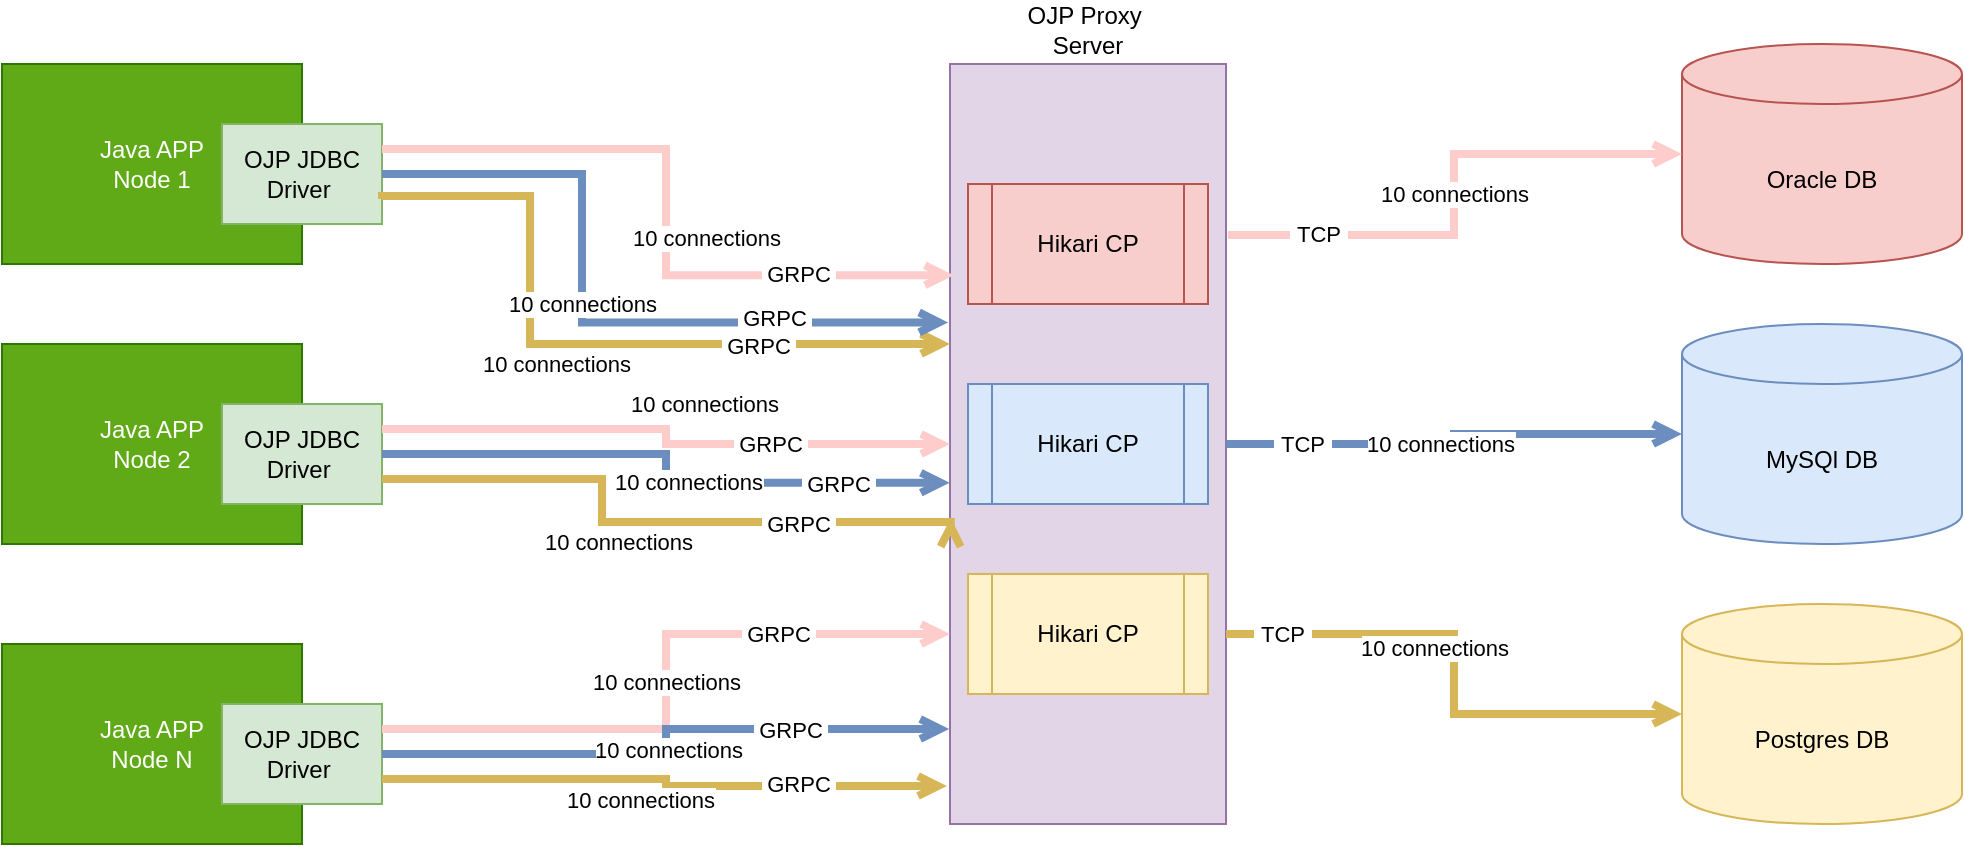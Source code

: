 <mxfile version="26.2.8">
  <diagram name="Page-1" id="Q6BJtrM2q21YROULOjPX">
    <mxGraphModel dx="1130" dy="665" grid="1" gridSize="10" guides="1" tooltips="1" connect="1" arrows="1" fold="1" page="1" pageScale="1" pageWidth="827" pageHeight="1169" math="0" shadow="0">
      <root>
        <mxCell id="0" />
        <mxCell id="1" parent="0" />
        <mxCell id="U8pVbNDCFW1y78mU_9uh-1" value="Oracle DB" style="shape=cylinder3;whiteSpace=wrap;html=1;boundedLbl=1;backgroundOutline=1;size=15;fillColor=#f8cecc;strokeColor=#b85450;" vertex="1" parent="1">
          <mxGeometry x="870" y="160" width="140" height="110" as="geometry" />
        </mxCell>
        <mxCell id="U8pVbNDCFW1y78mU_9uh-8" value="OJP Proxy&amp;nbsp;&lt;div&gt;Server&lt;/div&gt;" style="rounded=0;whiteSpace=wrap;html=1;fillColor=#e1d5e7;strokeColor=#9673a6;labelPosition=center;verticalLabelPosition=top;align=center;verticalAlign=bottom;" vertex="1" parent="1">
          <mxGeometry x="504" y="170" width="138" height="380" as="geometry" />
        </mxCell>
        <mxCell id="U8pVbNDCFW1y78mU_9uh-11" value="Java APP&lt;div&gt;Node 1&lt;/div&gt;" style="rounded=0;whiteSpace=wrap;html=1;fillColor=#60a917;strokeColor=#2D7600;fontColor=#ffffff;" vertex="1" parent="1">
          <mxGeometry x="30" y="170" width="150" height="100" as="geometry" />
        </mxCell>
        <mxCell id="U8pVbNDCFW1y78mU_9uh-12" value="&lt;font style=&quot;color: rgb(5, 5, 5);&quot;&gt;OJP&amp;nbsp;&lt;span style=&quot;background-color: transparent;&quot;&gt;J&lt;/span&gt;&lt;span style=&quot;background-color: transparent;&quot;&gt;DBC&lt;/span&gt;&lt;/font&gt;&lt;div&gt;&lt;span style=&quot;background-color: transparent;&quot;&gt;&lt;font style=&quot;color: rgb(5, 5, 5);&quot;&gt;Driver&amp;nbsp;&lt;/font&gt;&lt;/span&gt;&lt;/div&gt;" style="rounded=0;whiteSpace=wrap;html=1;fillColor=#d5e8d4;strokeColor=#82b366;" vertex="1" parent="1">
          <mxGeometry x="140" y="200" width="80" height="50" as="geometry" />
        </mxCell>
        <mxCell id="U8pVbNDCFW1y78mU_9uh-13" value="10 connections" style="endArrow=open;html=1;strokeWidth=4;rounded=0;exitX=1;exitY=0.25;exitDx=0;exitDy=0;entryX=0.014;entryY=0.278;entryDx=0;entryDy=0;entryPerimeter=0;edgeStyle=orthogonalEdgeStyle;endFill=0;strokeColor=#FFCCCC;" edge="1" parent="1" source="U8pVbNDCFW1y78mU_9uh-12" target="U8pVbNDCFW1y78mU_9uh-8">
          <mxGeometry x="0.06" y="20" width="50" height="50" relative="1" as="geometry">
            <mxPoint x="370" y="460" as="sourcePoint" />
            <mxPoint x="360" y="280" as="targetPoint" />
            <mxPoint y="1" as="offset" />
          </mxGeometry>
        </mxCell>
        <mxCell id="U8pVbNDCFW1y78mU_9uh-14" value="Java APP&lt;div&gt;Node 2&lt;/div&gt;" style="rounded=0;whiteSpace=wrap;html=1;fillColor=#60a917;strokeColor=#2D7600;fontColor=#ffffff;" vertex="1" parent="1">
          <mxGeometry x="30" y="310" width="150" height="100" as="geometry" />
        </mxCell>
        <mxCell id="U8pVbNDCFW1y78mU_9uh-15" value="OJP&amp;nbsp;&lt;span style=&quot;background-color: transparent; color: light-dark(rgb(0, 0, 0), rgb(255, 255, 255));&quot;&gt;J&lt;/span&gt;&lt;span style=&quot;background-color: transparent; color: light-dark(rgb(0, 0, 0), rgb(255, 255, 255));&quot;&gt;DBC&lt;/span&gt;&lt;div&gt;&lt;span style=&quot;background-color: transparent; color: light-dark(rgb(0, 0, 0), rgb(255, 255, 255));&quot;&gt;Driver&amp;nbsp;&lt;/span&gt;&lt;/div&gt;" style="rounded=0;whiteSpace=wrap;html=1;fillColor=#d5e8d4;strokeColor=#82b366;" vertex="1" parent="1">
          <mxGeometry x="140" y="340" width="80" height="50" as="geometry" />
        </mxCell>
        <mxCell id="U8pVbNDCFW1y78mU_9uh-16" value="Java APP&lt;div&gt;Node N&lt;/div&gt;" style="rounded=0;whiteSpace=wrap;html=1;fillColor=#60a917;strokeColor=#2D7600;fontColor=#ffffff;" vertex="1" parent="1">
          <mxGeometry x="30" y="460" width="150" height="100" as="geometry" />
        </mxCell>
        <mxCell id="U8pVbNDCFW1y78mU_9uh-17" value="OJP&amp;nbsp;&lt;span style=&quot;background-color: transparent; color: light-dark(rgb(0, 0, 0), rgb(255, 255, 255));&quot;&gt;J&lt;/span&gt;&lt;span style=&quot;background-color: transparent; color: light-dark(rgb(0, 0, 0), rgb(255, 255, 255));&quot;&gt;DBC&lt;/span&gt;&lt;div&gt;&lt;span style=&quot;background-color: transparent; color: light-dark(rgb(0, 0, 0), rgb(255, 255, 255));&quot;&gt;Driver&amp;nbsp;&lt;/span&gt;&lt;/div&gt;" style="rounded=0;whiteSpace=wrap;html=1;fillColor=#d5e8d4;strokeColor=#82b366;" vertex="1" parent="1">
          <mxGeometry x="140" y="490" width="80" height="50" as="geometry" />
        </mxCell>
        <mxCell id="U8pVbNDCFW1y78mU_9uh-20" value="MySQl DB" style="shape=cylinder3;whiteSpace=wrap;html=1;boundedLbl=1;backgroundOutline=1;size=15;fillColor=#dae8fc;strokeColor=#6c8ebf;" vertex="1" parent="1">
          <mxGeometry x="870" y="300" width="140" height="110" as="geometry" />
        </mxCell>
        <mxCell id="U8pVbNDCFW1y78mU_9uh-21" value="Postgres DB" style="shape=cylinder3;whiteSpace=wrap;html=1;boundedLbl=1;backgroundOutline=1;size=15;fillColor=#fff2cc;strokeColor=#d6b656;" vertex="1" parent="1">
          <mxGeometry x="870" y="440" width="140" height="110" as="geometry" />
        </mxCell>
        <mxCell id="U8pVbNDCFW1y78mU_9uh-22" value="10 connections" style="endArrow=open;html=1;strokeWidth=4;rounded=0;exitX=1.007;exitY=0.225;exitDx=0;exitDy=0;edgeStyle=orthogonalEdgeStyle;endFill=0;strokeColor=#FFCCCC;exitPerimeter=0;" edge="1" parent="1" source="U8pVbNDCFW1y78mU_9uh-8" target="U8pVbNDCFW1y78mU_9uh-1">
          <mxGeometry width="50" height="50" relative="1" as="geometry">
            <mxPoint x="230" y="235" as="sourcePoint" />
            <mxPoint x="412" y="281" as="targetPoint" />
          </mxGeometry>
        </mxCell>
        <mxCell id="U8pVbNDCFW1y78mU_9uh-49" value="&amp;nbsp;TCP&amp;nbsp;" style="edgeLabel;html=1;align=center;verticalAlign=middle;resizable=0;points=[];" vertex="1" connectable="0" parent="U8pVbNDCFW1y78mU_9uh-22">
          <mxGeometry x="-0.374" y="-4" relative="1" as="geometry">
            <mxPoint x="-39" y="-5" as="offset" />
          </mxGeometry>
        </mxCell>
        <mxCell id="U8pVbNDCFW1y78mU_9uh-23" value="10 connections" style="endArrow=open;html=1;strokeWidth=4;rounded=0;exitX=1;exitY=0.25;exitDx=0;exitDy=0;entryX=0;entryY=0.5;entryDx=0;entryDy=0;edgeStyle=orthogonalEdgeStyle;endFill=0;strokeColor=#FFCCCC;" edge="1" parent="1" source="U8pVbNDCFW1y78mU_9uh-15" target="U8pVbNDCFW1y78mU_9uh-8">
          <mxGeometry x="0.149" y="20" width="50" height="50" relative="1" as="geometry">
            <mxPoint x="230" y="235" as="sourcePoint" />
            <mxPoint x="412" y="281" as="targetPoint" />
            <mxPoint x="1" as="offset" />
          </mxGeometry>
        </mxCell>
        <mxCell id="U8pVbNDCFW1y78mU_9uh-24" value="10 connections" style="endArrow=open;html=1;strokeWidth=4;rounded=0;exitX=1;exitY=0.25;exitDx=0;exitDy=0;entryX=0;entryY=0.75;entryDx=0;entryDy=0;edgeStyle=orthogonalEdgeStyle;endFill=0;strokeColor=#FFCCCC;" edge="1" parent="1" source="U8pVbNDCFW1y78mU_9uh-17" target="U8pVbNDCFW1y78mU_9uh-8">
          <mxGeometry width="50" height="50" relative="1" as="geometry">
            <mxPoint x="240" y="245" as="sourcePoint" />
            <mxPoint x="422" y="291" as="targetPoint" />
          </mxGeometry>
        </mxCell>
        <mxCell id="U8pVbNDCFW1y78mU_9uh-28" value="10 connections" style="endArrow=open;html=1;strokeWidth=4;rounded=0;exitX=1;exitY=0.5;exitDx=0;exitDy=0;entryX=0;entryY=0.5;entryDx=0;entryDy=0;entryPerimeter=0;edgeStyle=orthogonalEdgeStyle;endFill=0;strokeColor=#6c8ebf;fillColor=#dae8fc;" edge="1" parent="1" source="U8pVbNDCFW1y78mU_9uh-8" target="U8pVbNDCFW1y78mU_9uh-20">
          <mxGeometry x="-0.08" width="50" height="50" relative="1" as="geometry">
            <mxPoint x="230" y="235" as="sourcePoint" />
            <mxPoint x="513" y="306" as="targetPoint" />
            <mxPoint as="offset" />
          </mxGeometry>
        </mxCell>
        <mxCell id="U8pVbNDCFW1y78mU_9uh-30" value="10 connections" style="endArrow=open;html=1;strokeWidth=4;rounded=0;exitX=1;exitY=0.5;exitDx=0;exitDy=0;edgeStyle=orthogonalEdgeStyle;endFill=0;strokeColor=#6c8ebf;fillColor=#dae8fc;entryX=-0.003;entryY=0.875;entryDx=0;entryDy=0;entryPerimeter=0;" edge="1" parent="1" source="U8pVbNDCFW1y78mU_9uh-17" target="U8pVbNDCFW1y78mU_9uh-8">
          <mxGeometry x="0.049" y="-10" width="50" height="50" relative="1" as="geometry">
            <mxPoint x="230" y="375" as="sourcePoint" />
            <mxPoint x="500" y="510" as="targetPoint" />
            <mxPoint as="offset" />
          </mxGeometry>
        </mxCell>
        <mxCell id="U8pVbNDCFW1y78mU_9uh-31" value="10 connections" style="endArrow=open;html=1;strokeWidth=4;rounded=0;exitX=1;exitY=0.75;exitDx=0;exitDy=0;edgeStyle=orthogonalEdgeStyle;endFill=0;strokeColor=#d6b656;fillColor=#fff2cc;" edge="1" parent="1" source="U8pVbNDCFW1y78mU_9uh-12">
          <mxGeometry x="-0.098" y="-10" width="50" height="50" relative="1" as="geometry">
            <mxPoint x="224" y="236.47" as="sourcePoint" />
            <mxPoint x="504" y="309.97" as="targetPoint" />
            <Array as="points">
              <mxPoint x="220" y="236" />
              <mxPoint x="294" y="236" />
              <mxPoint x="294" y="310" />
            </Array>
            <mxPoint as="offset" />
          </mxGeometry>
        </mxCell>
        <mxCell id="U8pVbNDCFW1y78mU_9uh-36" value="&amp;nbsp;&lt;span style=&quot;background-color: light-dark(#ffffff, var(--ge-dark-color, #121212)); color: light-dark(rgb(0, 0, 0), rgb(255, 255, 255));&quot;&gt;GRPC&amp;nbsp;&lt;/span&gt;" style="edgeLabel;html=1;align=center;verticalAlign=middle;resizable=0;points=[];" vertex="1" connectable="0" parent="U8pVbNDCFW1y78mU_9uh-31">
          <mxGeometry x="0.463" y="-2" relative="1" as="geometry">
            <mxPoint y="-1" as="offset" />
          </mxGeometry>
        </mxCell>
        <mxCell id="U8pVbNDCFW1y78mU_9uh-32" value="10 connections" style="endArrow=open;html=1;strokeWidth=4;rounded=0;exitX=1;exitY=0.75;exitDx=0;exitDy=0;edgeStyle=orthogonalEdgeStyle;endFill=0;strokeColor=#d6b656;fillColor=#fff2cc;entryX=0.003;entryY=0.597;entryDx=0;entryDy=0;entryPerimeter=0;" edge="1" parent="1" source="U8pVbNDCFW1y78mU_9uh-15" target="U8pVbNDCFW1y78mU_9uh-8">
          <mxGeometry x="-0.098" y="-10" width="50" height="50" relative="1" as="geometry">
            <mxPoint x="230" y="248" as="sourcePoint" />
            <mxPoint x="514" y="319.97" as="targetPoint" />
            <Array as="points">
              <mxPoint x="330" y="377" />
              <mxPoint x="330" y="399" />
            </Array>
            <mxPoint as="offset" />
          </mxGeometry>
        </mxCell>
        <mxCell id="U8pVbNDCFW1y78mU_9uh-29" value="10 connections" style="endArrow=open;html=1;strokeWidth=4;rounded=0;exitX=1;exitY=0.5;exitDx=0;exitDy=0;edgeStyle=orthogonalEdgeStyle;endFill=0;strokeColor=#6c8ebf;fillColor=#dae8fc;entryX=-0.001;entryY=0.551;entryDx=0;entryDy=0;entryPerimeter=0;" edge="1" parent="1" source="U8pVbNDCFW1y78mU_9uh-15" target="U8pVbNDCFW1y78mU_9uh-8">
          <mxGeometry x="0.12" width="50" height="50" relative="1" as="geometry">
            <mxPoint x="652" y="370" as="sourcePoint" />
            <mxPoint x="500" y="380" as="targetPoint" />
            <mxPoint as="offset" />
          </mxGeometry>
        </mxCell>
        <mxCell id="U8pVbNDCFW1y78mU_9uh-33" value="10 connections" style="endArrow=open;html=1;strokeWidth=4;rounded=0;exitX=1;exitY=0.75;exitDx=0;exitDy=0;edgeStyle=orthogonalEdgeStyle;endFill=0;strokeColor=#d6b656;fillColor=#fff2cc;entryX=-0.011;entryY=0.95;entryDx=0;entryDy=0;entryPerimeter=0;" edge="1" parent="1" source="U8pVbNDCFW1y78mU_9uh-17" target="U8pVbNDCFW1y78mU_9uh-8">
          <mxGeometry x="-0.098" y="-10" width="50" height="50" relative="1" as="geometry">
            <mxPoint x="230" y="388" as="sourcePoint" />
            <mxPoint x="490" y="550" as="targetPoint" />
            <mxPoint as="offset" />
          </mxGeometry>
        </mxCell>
        <mxCell id="U8pVbNDCFW1y78mU_9uh-34" value="10 connections" style="endArrow=open;html=1;strokeWidth=4;rounded=0;exitX=1;exitY=0.75;exitDx=0;exitDy=0;edgeStyle=orthogonalEdgeStyle;endFill=0;strokeColor=#d6b656;fillColor=#fff2cc;entryX=0;entryY=0.5;entryDx=0;entryDy=0;entryPerimeter=0;" edge="1" parent="1" source="U8pVbNDCFW1y78mU_9uh-8" target="U8pVbNDCFW1y78mU_9uh-21">
          <mxGeometry x="-0.098" y="-10" width="50" height="50" relative="1" as="geometry">
            <mxPoint x="230" y="538" as="sourcePoint" />
            <mxPoint x="512" y="550" as="targetPoint" />
            <mxPoint as="offset" />
          </mxGeometry>
        </mxCell>
        <mxCell id="U8pVbNDCFW1y78mU_9uh-42" value="&amp;nbsp;&lt;span style=&quot;background-color: light-dark(#ffffff, var(--ge-dark-color, #121212)); color: light-dark(rgb(0, 0, 0), rgb(255, 255, 255));&quot;&gt;GRPC&amp;nbsp;&lt;/span&gt;" style="edgeLabel;html=1;align=center;verticalAlign=middle;resizable=0;points=[];" vertex="1" connectable="0" parent="1">
          <mxGeometry x="427.834" y="275.004" as="geometry" />
        </mxCell>
        <mxCell id="U8pVbNDCFW1y78mU_9uh-43" value="&amp;nbsp;&lt;span style=&quot;background-color: light-dark(#ffffff, var(--ge-dark-color, #121212)); color: light-dark(rgb(0, 0, 0), rgb(255, 255, 255));&quot;&gt;GRPC&amp;nbsp;&lt;/span&gt;" style="edgeLabel;html=1;align=center;verticalAlign=middle;resizable=0;points=[];" vertex="1" connectable="0" parent="1">
          <mxGeometry x="414.004" y="360.004" as="geometry" />
        </mxCell>
        <mxCell id="U8pVbNDCFW1y78mU_9uh-44" value="&amp;nbsp;&lt;span style=&quot;background-color: light-dark(#ffffff, var(--ge-dark-color, #121212)); color: light-dark(rgb(0, 0, 0), rgb(255, 255, 255));&quot;&gt;GRPC&amp;nbsp;&lt;/span&gt;" style="edgeLabel;html=1;align=center;verticalAlign=middle;resizable=0;points=[];" vertex="1" connectable="0" parent="1">
          <mxGeometry x="447.834" y="380.004" as="geometry" />
        </mxCell>
        <mxCell id="U8pVbNDCFW1y78mU_9uh-45" value="&amp;nbsp;&lt;span style=&quot;background-color: light-dark(#ffffff, var(--ge-dark-color, #121212)); color: light-dark(rgb(0, 0, 0), rgb(255, 255, 255));&quot;&gt;GRPC&amp;nbsp;&lt;/span&gt;" style="edgeLabel;html=1;align=center;verticalAlign=middle;resizable=0;points=[];" vertex="1" connectable="0" parent="1">
          <mxGeometry x="427.834" y="400.004" as="geometry" />
        </mxCell>
        <mxCell id="U8pVbNDCFW1y78mU_9uh-46" value="&amp;nbsp;&lt;span style=&quot;background-color: light-dark(#ffffff, var(--ge-dark-color, #121212)); color: light-dark(rgb(0, 0, 0), rgb(255, 255, 255));&quot;&gt;GRPC&amp;nbsp;&lt;/span&gt;" style="edgeLabel;html=1;align=center;verticalAlign=middle;resizable=0;points=[];" vertex="1" connectable="0" parent="1">
          <mxGeometry x="417.834" y="455.004" as="geometry" />
        </mxCell>
        <mxCell id="U8pVbNDCFW1y78mU_9uh-47" value="&amp;nbsp;&lt;span style=&quot;background-color: light-dark(#ffffff, var(--ge-dark-color, #121212)); color: light-dark(rgb(0, 0, 0), rgb(255, 255, 255));&quot;&gt;GRPC&amp;nbsp;&lt;/span&gt;" style="edgeLabel;html=1;align=center;verticalAlign=middle;resizable=0;points=[];" vertex="1" connectable="0" parent="1">
          <mxGeometry x="477.834" y="384.984" as="geometry">
            <mxPoint x="-54" y="118" as="offset" />
          </mxGeometry>
        </mxCell>
        <mxCell id="U8pVbNDCFW1y78mU_9uh-48" value="&amp;nbsp;&lt;span style=&quot;background-color: light-dark(#ffffff, var(--ge-dark-color, #121212)); color: light-dark(rgb(0, 0, 0), rgb(255, 255, 255));&quot;&gt;GRPC&amp;nbsp;&lt;/span&gt;" style="edgeLabel;html=1;align=center;verticalAlign=middle;resizable=0;points=[];" vertex="1" connectable="0" parent="1">
          <mxGeometry x="427.834" y="530.004" as="geometry" />
        </mxCell>
        <mxCell id="U8pVbNDCFW1y78mU_9uh-50" value="&amp;nbsp;TCP&amp;nbsp;" style="edgeLabel;html=1;align=center;verticalAlign=middle;resizable=0;points=[];" vertex="1" connectable="0" parent="1">
          <mxGeometry x="679.999" y="360.0" as="geometry" />
        </mxCell>
        <mxCell id="U8pVbNDCFW1y78mU_9uh-51" value="&amp;nbsp;TCP&amp;nbsp;" style="edgeLabel;html=1;align=center;verticalAlign=middle;resizable=0;points=[];" vertex="1" connectable="0" parent="1">
          <mxGeometry x="669.999" y="455.0" as="geometry" />
        </mxCell>
        <mxCell id="U8pVbNDCFW1y78mU_9uh-52" value="Hikari CP" style="shape=process;whiteSpace=wrap;html=1;backgroundOutline=1;fillColor=#f8cecc;strokeColor=#b85450;" vertex="1" parent="1">
          <mxGeometry x="513" y="230" width="120" height="60" as="geometry" />
        </mxCell>
        <mxCell id="U8pVbNDCFW1y78mU_9uh-25" value="10 connections" style="endArrow=open;html=1;strokeWidth=4;rounded=0;exitX=1;exitY=0.5;exitDx=0;exitDy=0;entryX=-0.007;entryY=0.34;entryDx=0;entryDy=0;entryPerimeter=0;edgeStyle=orthogonalEdgeStyle;endFill=0;strokeColor=#6c8ebf;fillColor=#dae8fc;" edge="1" parent="1" source="U8pVbNDCFW1y78mU_9uh-12" target="U8pVbNDCFW1y78mU_9uh-8">
          <mxGeometry x="-0.08" width="50" height="50" relative="1" as="geometry">
            <mxPoint x="230" y="223" as="sourcePoint" />
            <mxPoint x="412" y="281" as="targetPoint" />
            <Array as="points">
              <mxPoint x="320" y="225" />
              <mxPoint x="320" y="299" />
            </Array>
            <mxPoint as="offset" />
          </mxGeometry>
        </mxCell>
        <mxCell id="U8pVbNDCFW1y78mU_9uh-41" value="&amp;nbsp;&lt;span style=&quot;background-color: light-dark(#ffffff, var(--ge-dark-color, #121212)); color: light-dark(rgb(0, 0, 0), rgb(255, 255, 255));&quot;&gt;GRPC&amp;nbsp;&lt;/span&gt;" style="edgeLabel;html=1;align=center;verticalAlign=middle;resizable=0;points=[];" vertex="1" connectable="0" parent="1">
          <mxGeometry x="417.834" y="299.004" as="geometry">
            <mxPoint x="-2" y="-2" as="offset" />
          </mxGeometry>
        </mxCell>
        <mxCell id="U8pVbNDCFW1y78mU_9uh-53" value="Hikari CP" style="shape=process;whiteSpace=wrap;html=1;backgroundOutline=1;fillColor=#dae8fc;strokeColor=#6c8ebf;" vertex="1" parent="1">
          <mxGeometry x="513" y="330" width="120" height="60" as="geometry" />
        </mxCell>
        <mxCell id="U8pVbNDCFW1y78mU_9uh-54" value="Hikari CP" style="shape=process;whiteSpace=wrap;html=1;backgroundOutline=1;fillColor=#fff2cc;strokeColor=#d6b656;" vertex="1" parent="1">
          <mxGeometry x="513" y="425" width="120" height="60" as="geometry" />
        </mxCell>
      </root>
    </mxGraphModel>
  </diagram>
</mxfile>
